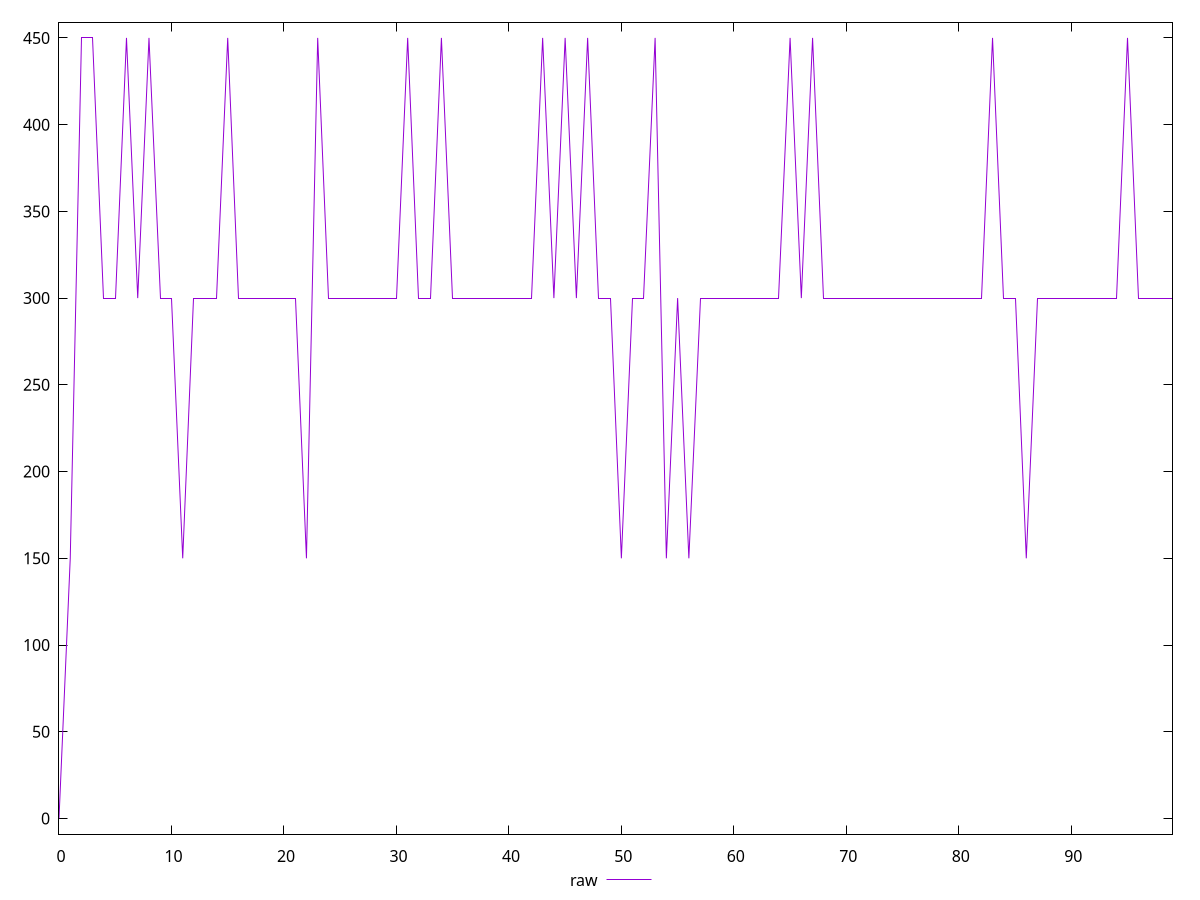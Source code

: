 reset

$raw <<EOF
0 0
1 150
2 450
3 450
4 300
5 300
6 450
7 300
8 450
9 300
10 300
11 150
12 300
13 300
14 300
15 450
16 300
17 300
18 300
19 300
20 300
21 300
22 150
23 450
24 300
25 300
26 300
27 300
28 300
29 300
30 300
31 450
32 300
33 300
34 450
35 300
36 300
37 300
38 300
39 300
40 300
41 300
42 300
43 450
44 300
45 450
46 300
47 450
48 300
49 300
50 150
51 300
52 300
53 450
54 150
55 300
56 150
57 300
58 300
59 300
60 300
61 300
62 300
63 300
64 300
65 450
66 300
67 450
68 300
69 300
70 300
71 300
72 300
73 300
74 300
75 300
76 300
77 300
78 300
79 300
80 300
81 300
82 300
83 450
84 300
85 300
86 150
87 300
88 300
89 300
90 300
91 300
92 300
93 300
94 300
95 450
96 300
97 300
98 300
99 300
EOF

set key outside below
set xrange [0:99]
set yrange [-9:459]
set terminal svg size 640, 490 enhanced background rgb 'white'
set output "report_00007_2020-12-11T15:55:29.892Z/unminified-css/samples/pages/raw/values.svg"

plot $raw title "raw" with line

reset
